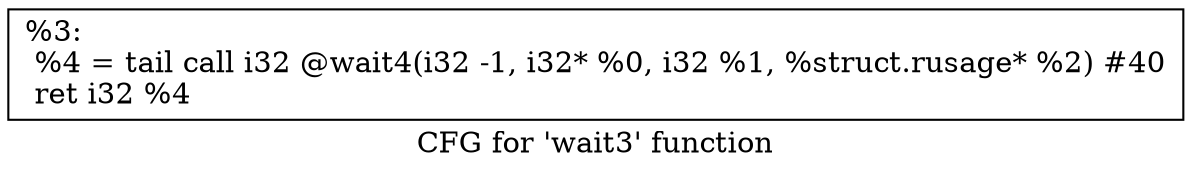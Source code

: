 digraph "CFG for 'wait3' function" {
	label="CFG for 'wait3' function";

	Node0x1bfcd20 [shape=record,label="{%3:\l  %4 = tail call i32 @wait4(i32 -1, i32* %0, i32 %1, %struct.rusage* %2) #40\l  ret i32 %4\l}"];
}
